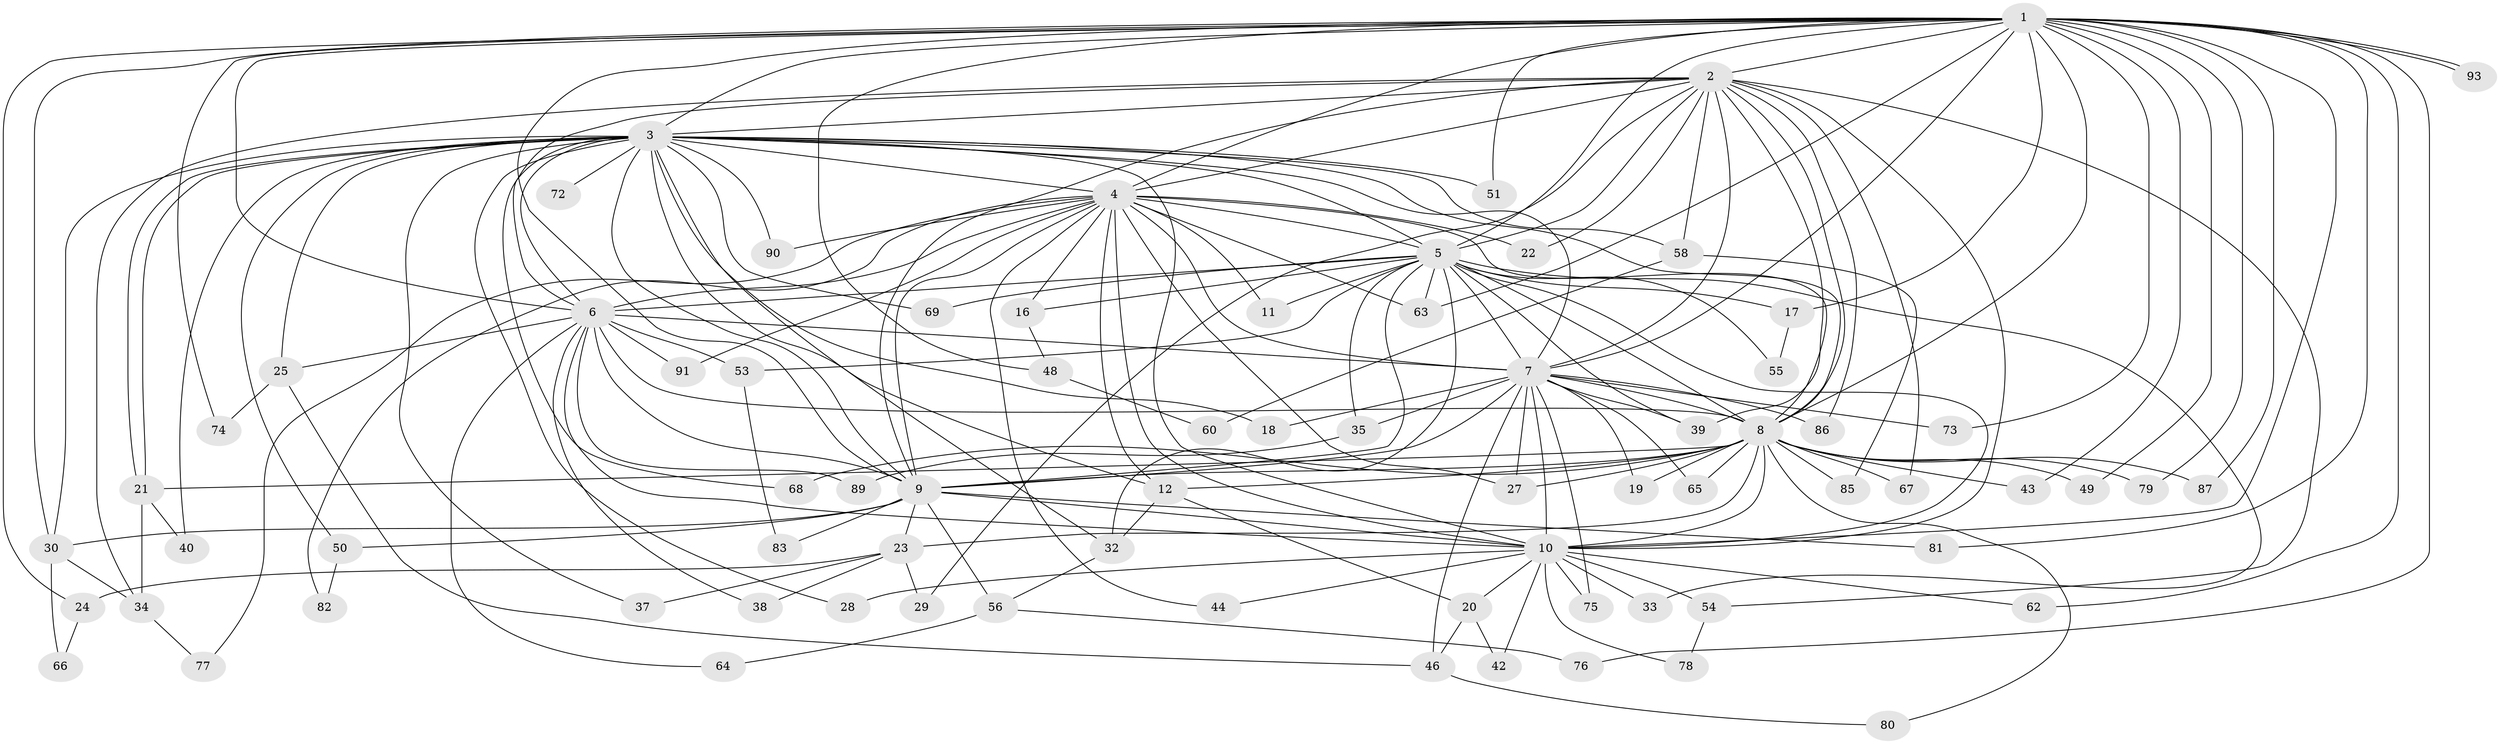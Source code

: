// Generated by graph-tools (version 1.1) at 2025/23/03/03/25 07:23:48]
// undirected, 75 vertices, 183 edges
graph export_dot {
graph [start="1"]
  node [color=gray90,style=filled];
  1 [super="+31"];
  2 [super="+57"];
  3 [super="+13"];
  4 [super="+70"];
  5 [super="+14"];
  6 [super="+45"];
  7 [super="+47"];
  8 [super="+41"];
  9 [super="+15"];
  10 [super="+26"];
  11;
  12;
  16;
  17;
  18;
  19;
  20;
  21;
  22;
  23;
  24;
  25 [super="+52"];
  27 [super="+84"];
  28;
  29;
  30 [super="+71"];
  32 [super="+36"];
  33;
  34 [super="+61"];
  35;
  37;
  38;
  39 [super="+88"];
  40;
  42;
  43;
  44;
  46;
  48;
  49;
  50;
  51;
  53;
  54;
  55;
  56 [super="+59"];
  58;
  60;
  62;
  63 [super="+92"];
  64;
  65;
  66;
  67;
  68;
  69;
  72;
  73;
  74;
  75;
  76;
  77;
  78;
  79;
  80;
  81;
  82;
  83;
  85;
  86;
  87;
  89;
  90;
  91;
  93;
  1 -- 2;
  1 -- 3;
  1 -- 4 [weight=2];
  1 -- 5;
  1 -- 6;
  1 -- 7;
  1 -- 8;
  1 -- 9;
  1 -- 10;
  1 -- 17;
  1 -- 24;
  1 -- 30;
  1 -- 43;
  1 -- 48;
  1 -- 49;
  1 -- 51;
  1 -- 62;
  1 -- 63;
  1 -- 73;
  1 -- 74;
  1 -- 76;
  1 -- 79;
  1 -- 81;
  1 -- 93;
  1 -- 93;
  1 -- 87;
  2 -- 3;
  2 -- 4;
  2 -- 5;
  2 -- 6;
  2 -- 7 [weight=2];
  2 -- 8;
  2 -- 9;
  2 -- 10;
  2 -- 22;
  2 -- 29;
  2 -- 39;
  2 -- 54;
  2 -- 58;
  2 -- 67;
  2 -- 86;
  2 -- 34;
  3 -- 4;
  3 -- 5;
  3 -- 6;
  3 -- 7;
  3 -- 8;
  3 -- 9;
  3 -- 10;
  3 -- 18;
  3 -- 21;
  3 -- 21;
  3 -- 25;
  3 -- 28;
  3 -- 50;
  3 -- 51;
  3 -- 58;
  3 -- 68;
  3 -- 69;
  3 -- 90;
  3 -- 32;
  3 -- 37;
  3 -- 40;
  3 -- 72;
  3 -- 12;
  3 -- 30;
  4 -- 5;
  4 -- 6;
  4 -- 7;
  4 -- 8;
  4 -- 9 [weight=2];
  4 -- 10;
  4 -- 11;
  4 -- 12;
  4 -- 16;
  4 -- 22;
  4 -- 27;
  4 -- 44;
  4 -- 77;
  4 -- 90;
  4 -- 91;
  4 -- 82;
  4 -- 63;
  5 -- 6;
  5 -- 7 [weight=2];
  5 -- 8;
  5 -- 9;
  5 -- 10;
  5 -- 11;
  5 -- 16;
  5 -- 17;
  5 -- 35;
  5 -- 39;
  5 -- 53;
  5 -- 55;
  5 -- 63;
  5 -- 69;
  5 -- 33;
  5 -- 32;
  6 -- 7 [weight=3];
  6 -- 8;
  6 -- 9;
  6 -- 10;
  6 -- 25;
  6 -- 38;
  6 -- 53;
  6 -- 64;
  6 -- 91;
  6 -- 89;
  7 -- 8;
  7 -- 9;
  7 -- 10 [weight=2];
  7 -- 18;
  7 -- 19;
  7 -- 27;
  7 -- 35;
  7 -- 46;
  7 -- 65;
  7 -- 73;
  7 -- 75;
  7 -- 86;
  7 -- 39;
  8 -- 9 [weight=2];
  8 -- 10;
  8 -- 12;
  8 -- 19;
  8 -- 23;
  8 -- 43;
  8 -- 49;
  8 -- 65;
  8 -- 67;
  8 -- 68;
  8 -- 80;
  8 -- 85;
  8 -- 87;
  8 -- 21;
  8 -- 79;
  8 -- 27;
  9 -- 10;
  9 -- 23;
  9 -- 30;
  9 -- 50;
  9 -- 56 [weight=2];
  9 -- 81;
  9 -- 83;
  10 -- 20;
  10 -- 28;
  10 -- 33;
  10 -- 42;
  10 -- 44;
  10 -- 54;
  10 -- 62;
  10 -- 75;
  10 -- 78;
  12 -- 20;
  12 -- 32;
  16 -- 48;
  17 -- 55;
  20 -- 42;
  20 -- 46;
  21 -- 34;
  21 -- 40;
  23 -- 24;
  23 -- 29;
  23 -- 37;
  23 -- 38;
  24 -- 66;
  25 -- 74;
  25 -- 46;
  30 -- 34;
  30 -- 66;
  32 -- 56;
  34 -- 77;
  35 -- 89;
  46 -- 80;
  48 -- 60;
  50 -- 82;
  53 -- 83;
  54 -- 78;
  56 -- 64;
  56 -- 76;
  58 -- 60;
  58 -- 85;
}
